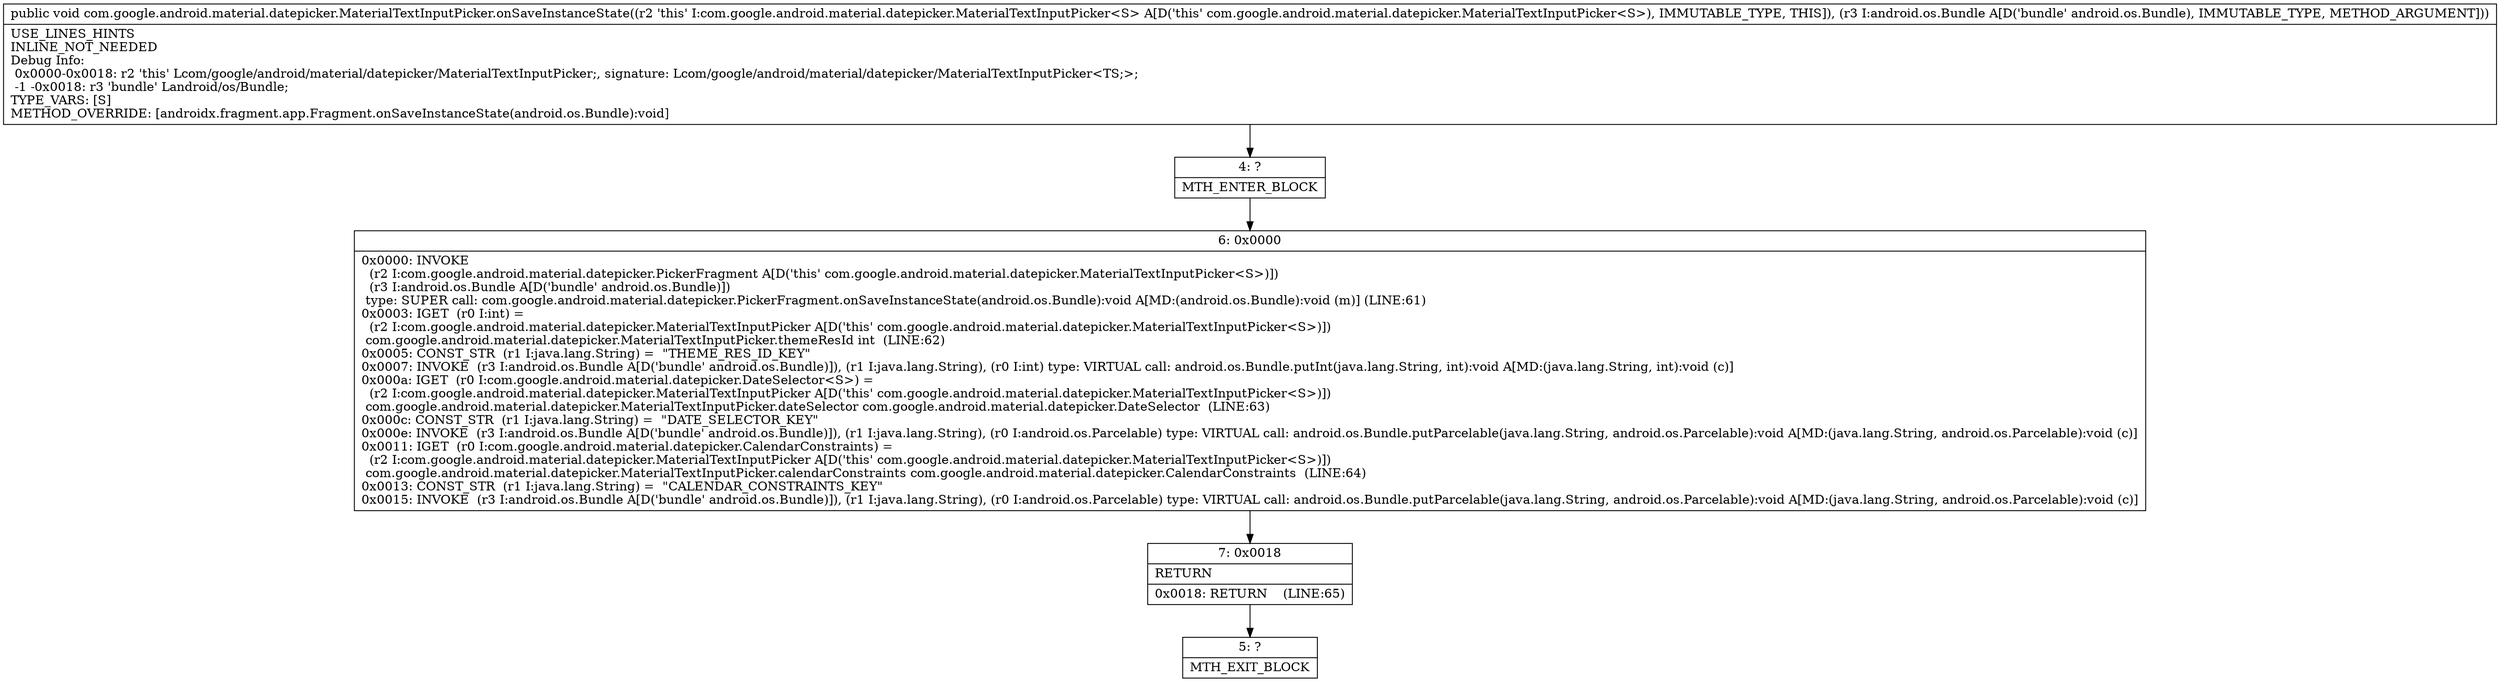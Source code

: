 digraph "CFG forcom.google.android.material.datepicker.MaterialTextInputPicker.onSaveInstanceState(Landroid\/os\/Bundle;)V" {
Node_4 [shape=record,label="{4\:\ ?|MTH_ENTER_BLOCK\l}"];
Node_6 [shape=record,label="{6\:\ 0x0000|0x0000: INVOKE  \l  (r2 I:com.google.android.material.datepicker.PickerFragment A[D('this' com.google.android.material.datepicker.MaterialTextInputPicker\<S\>)])\l  (r3 I:android.os.Bundle A[D('bundle' android.os.Bundle)])\l type: SUPER call: com.google.android.material.datepicker.PickerFragment.onSaveInstanceState(android.os.Bundle):void A[MD:(android.os.Bundle):void (m)] (LINE:61)\l0x0003: IGET  (r0 I:int) = \l  (r2 I:com.google.android.material.datepicker.MaterialTextInputPicker A[D('this' com.google.android.material.datepicker.MaterialTextInputPicker\<S\>)])\l com.google.android.material.datepicker.MaterialTextInputPicker.themeResId int  (LINE:62)\l0x0005: CONST_STR  (r1 I:java.lang.String) =  \"THEME_RES_ID_KEY\" \l0x0007: INVOKE  (r3 I:android.os.Bundle A[D('bundle' android.os.Bundle)]), (r1 I:java.lang.String), (r0 I:int) type: VIRTUAL call: android.os.Bundle.putInt(java.lang.String, int):void A[MD:(java.lang.String, int):void (c)]\l0x000a: IGET  (r0 I:com.google.android.material.datepicker.DateSelector\<S\>) = \l  (r2 I:com.google.android.material.datepicker.MaterialTextInputPicker A[D('this' com.google.android.material.datepicker.MaterialTextInputPicker\<S\>)])\l com.google.android.material.datepicker.MaterialTextInputPicker.dateSelector com.google.android.material.datepicker.DateSelector  (LINE:63)\l0x000c: CONST_STR  (r1 I:java.lang.String) =  \"DATE_SELECTOR_KEY\" \l0x000e: INVOKE  (r3 I:android.os.Bundle A[D('bundle' android.os.Bundle)]), (r1 I:java.lang.String), (r0 I:android.os.Parcelable) type: VIRTUAL call: android.os.Bundle.putParcelable(java.lang.String, android.os.Parcelable):void A[MD:(java.lang.String, android.os.Parcelable):void (c)]\l0x0011: IGET  (r0 I:com.google.android.material.datepicker.CalendarConstraints) = \l  (r2 I:com.google.android.material.datepicker.MaterialTextInputPicker A[D('this' com.google.android.material.datepicker.MaterialTextInputPicker\<S\>)])\l com.google.android.material.datepicker.MaterialTextInputPicker.calendarConstraints com.google.android.material.datepicker.CalendarConstraints  (LINE:64)\l0x0013: CONST_STR  (r1 I:java.lang.String) =  \"CALENDAR_CONSTRAINTS_KEY\" \l0x0015: INVOKE  (r3 I:android.os.Bundle A[D('bundle' android.os.Bundle)]), (r1 I:java.lang.String), (r0 I:android.os.Parcelable) type: VIRTUAL call: android.os.Bundle.putParcelable(java.lang.String, android.os.Parcelable):void A[MD:(java.lang.String, android.os.Parcelable):void (c)]\l}"];
Node_7 [shape=record,label="{7\:\ 0x0018|RETURN\l|0x0018: RETURN    (LINE:65)\l}"];
Node_5 [shape=record,label="{5\:\ ?|MTH_EXIT_BLOCK\l}"];
MethodNode[shape=record,label="{public void com.google.android.material.datepicker.MaterialTextInputPicker.onSaveInstanceState((r2 'this' I:com.google.android.material.datepicker.MaterialTextInputPicker\<S\> A[D('this' com.google.android.material.datepicker.MaterialTextInputPicker\<S\>), IMMUTABLE_TYPE, THIS]), (r3 I:android.os.Bundle A[D('bundle' android.os.Bundle), IMMUTABLE_TYPE, METHOD_ARGUMENT]))  | USE_LINES_HINTS\lINLINE_NOT_NEEDED\lDebug Info:\l  0x0000\-0x0018: r2 'this' Lcom\/google\/android\/material\/datepicker\/MaterialTextInputPicker;, signature: Lcom\/google\/android\/material\/datepicker\/MaterialTextInputPicker\<TS;\>;\l  \-1 \-0x0018: r3 'bundle' Landroid\/os\/Bundle;\lTYPE_VARS: [S]\lMETHOD_OVERRIDE: [androidx.fragment.app.Fragment.onSaveInstanceState(android.os.Bundle):void]\l}"];
MethodNode -> Node_4;Node_4 -> Node_6;
Node_6 -> Node_7;
Node_7 -> Node_5;
}


